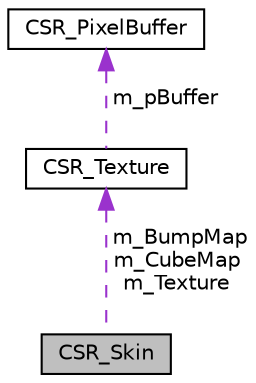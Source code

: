 digraph "CSR_Skin"
{
 // LATEX_PDF_SIZE
  edge [fontname="Helvetica",fontsize="10",labelfontname="Helvetica",labelfontsize="10"];
  node [fontname="Helvetica",fontsize="10",shape=record];
  Node1 [label="CSR_Skin",height=0.2,width=0.4,color="black", fillcolor="grey75", style="filled", fontcolor="black",tooltip=" "];
  Node2 -> Node1 [dir="back",color="darkorchid3",fontsize="10",style="dashed",label=" m_BumpMap\nm_CubeMap\nm_Texture" ,fontname="Helvetica"];
  Node2 [label="CSR_Texture",height=0.2,width=0.4,color="black", fillcolor="white", style="filled",URL="$struct_c_s_r___texture.html",tooltip=" "];
  Node3 -> Node2 [dir="back",color="darkorchid3",fontsize="10",style="dashed",label=" m_pBuffer" ,fontname="Helvetica"];
  Node3 [label="CSR_PixelBuffer",height=0.2,width=0.4,color="black", fillcolor="white", style="filled",URL="$struct_c_s_r___pixel_buffer.html",tooltip=" "];
}
